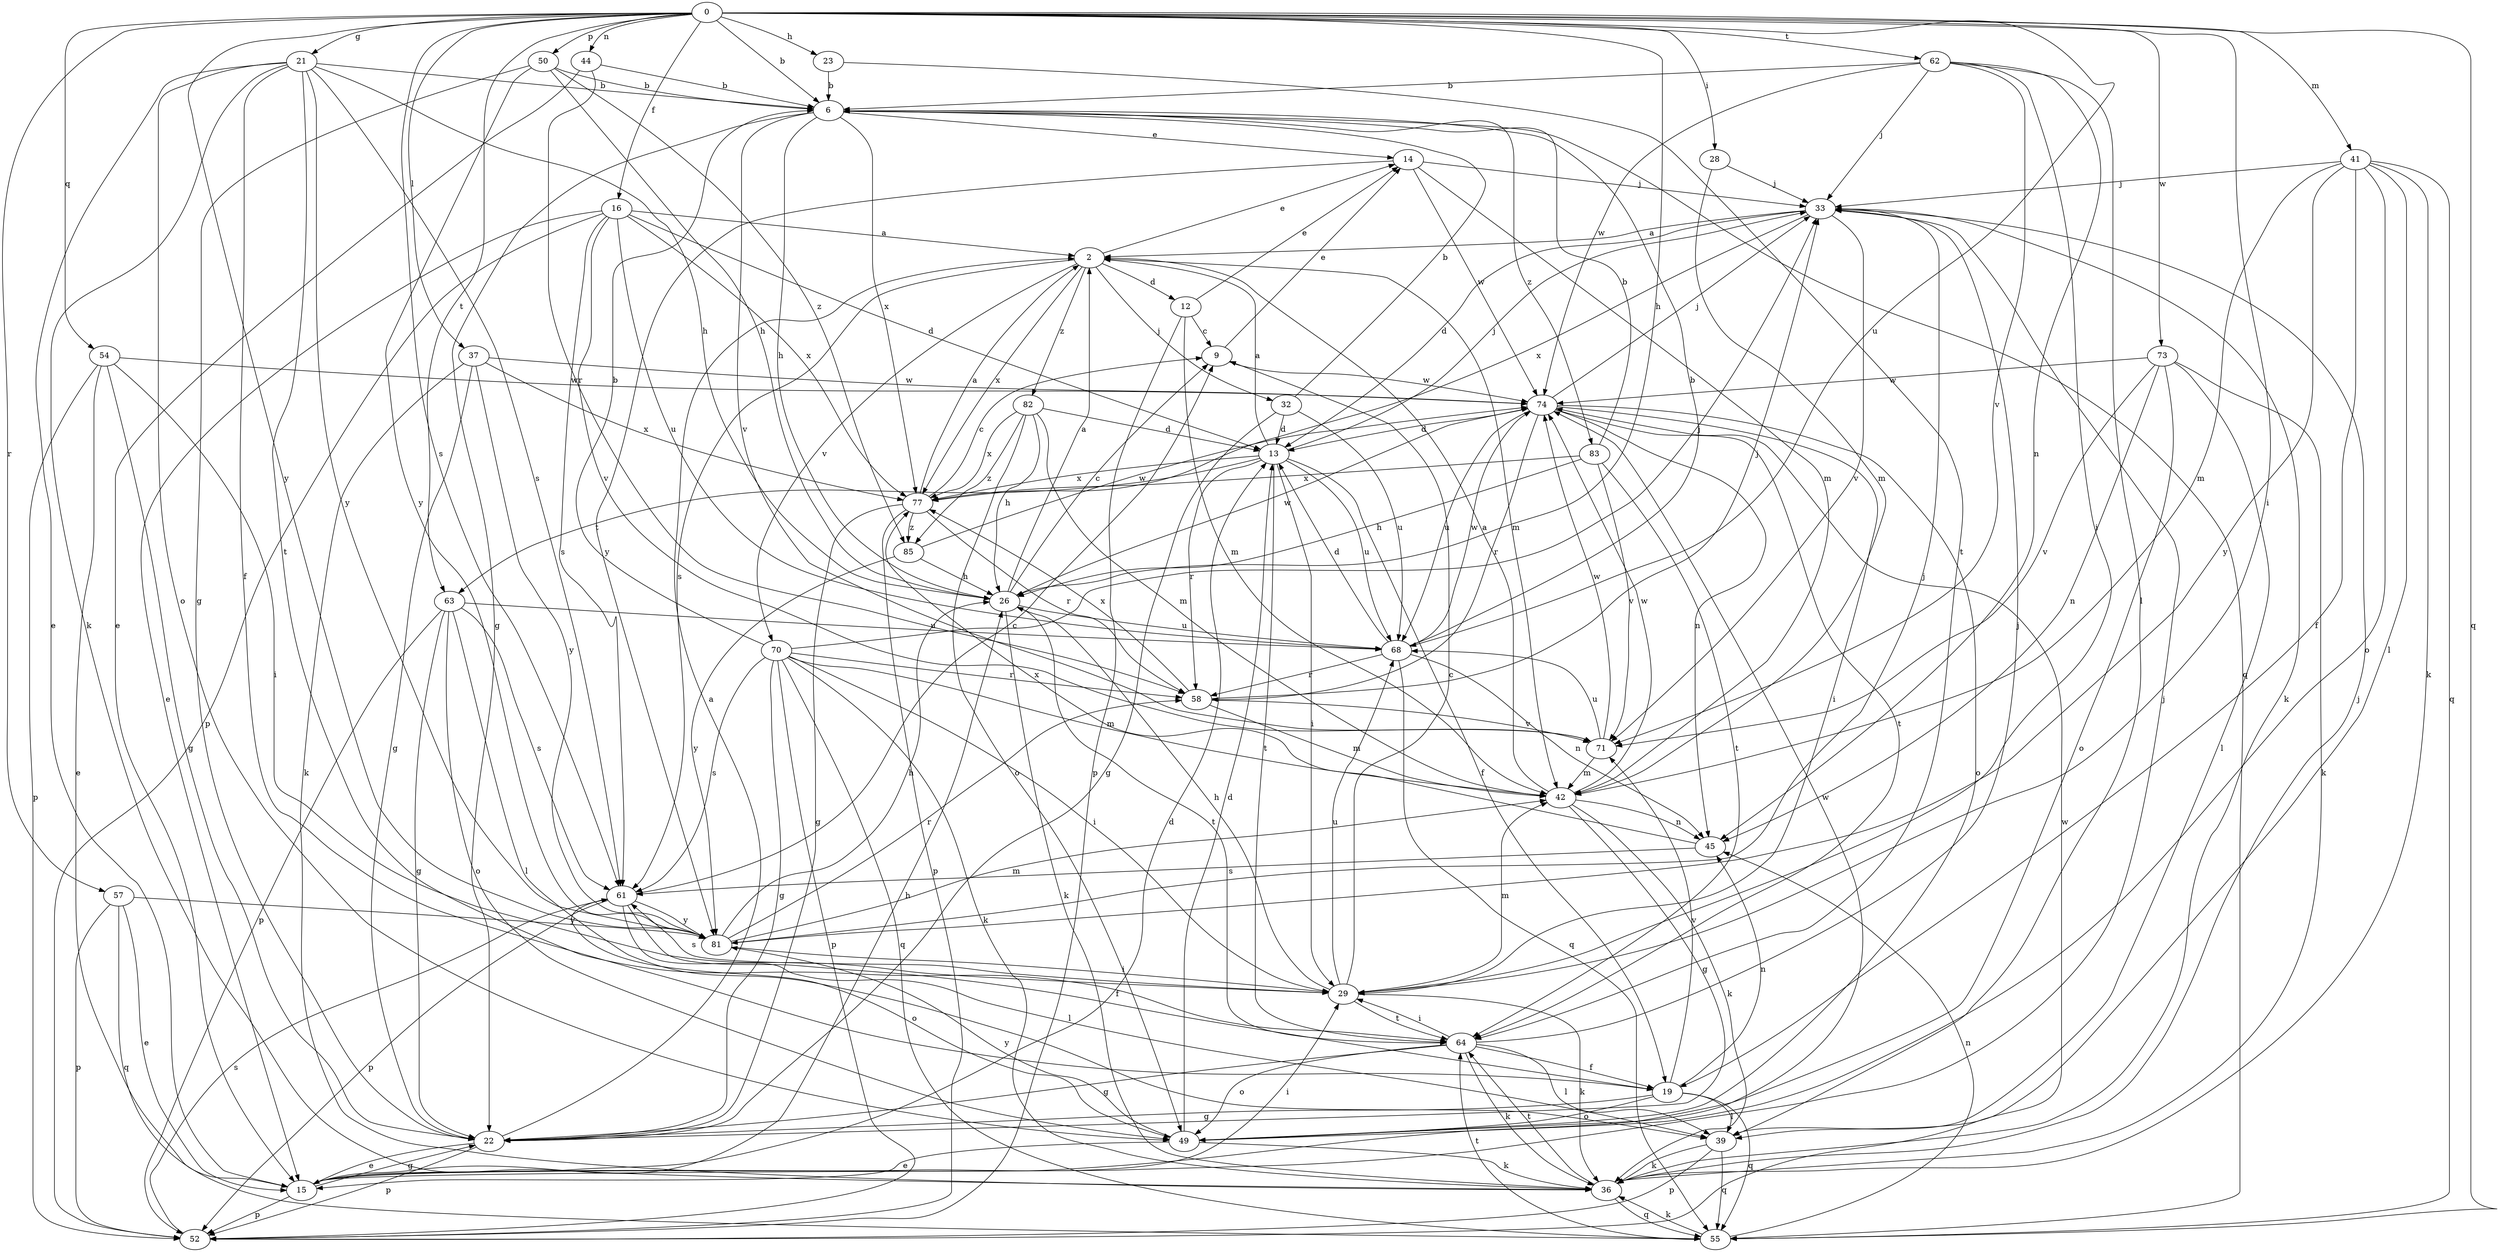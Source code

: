 strict digraph  {
0;
2;
6;
9;
12;
13;
14;
15;
16;
19;
21;
22;
23;
26;
28;
29;
32;
33;
36;
37;
39;
41;
42;
44;
45;
49;
50;
52;
54;
55;
57;
58;
61;
62;
63;
64;
68;
70;
71;
73;
74;
77;
81;
82;
83;
85;
0 -> 6  [label=b];
0 -> 16  [label=f];
0 -> 21  [label=g];
0 -> 23  [label=h];
0 -> 26  [label=h];
0 -> 28  [label=i];
0 -> 29  [label=i];
0 -> 37  [label=l];
0 -> 41  [label=m];
0 -> 44  [label=n];
0 -> 50  [label=p];
0 -> 54  [label=q];
0 -> 55  [label=q];
0 -> 57  [label=r];
0 -> 61  [label=s];
0 -> 62  [label=t];
0 -> 63  [label=t];
0 -> 68  [label=u];
0 -> 73  [label=w];
0 -> 81  [label=y];
2 -> 12  [label=d];
2 -> 14  [label=e];
2 -> 32  [label=j];
2 -> 42  [label=m];
2 -> 61  [label=s];
2 -> 70  [label=v];
2 -> 77  [label=x];
2 -> 82  [label=z];
6 -> 14  [label=e];
6 -> 22  [label=g];
6 -> 26  [label=h];
6 -> 55  [label=q];
6 -> 71  [label=v];
6 -> 77  [label=x];
6 -> 83  [label=z];
9 -> 14  [label=e];
9 -> 74  [label=w];
12 -> 9  [label=c];
12 -> 14  [label=e];
12 -> 42  [label=m];
12 -> 52  [label=p];
13 -> 2  [label=a];
13 -> 19  [label=f];
13 -> 29  [label=i];
13 -> 33  [label=j];
13 -> 58  [label=r];
13 -> 63  [label=t];
13 -> 64  [label=t];
13 -> 68  [label=u];
13 -> 77  [label=x];
14 -> 33  [label=j];
14 -> 42  [label=m];
14 -> 74  [label=w];
14 -> 81  [label=y];
15 -> 13  [label=d];
15 -> 22  [label=g];
15 -> 26  [label=h];
15 -> 29  [label=i];
15 -> 33  [label=j];
15 -> 52  [label=p];
15 -> 74  [label=w];
16 -> 2  [label=a];
16 -> 13  [label=d];
16 -> 15  [label=e];
16 -> 52  [label=p];
16 -> 61  [label=s];
16 -> 68  [label=u];
16 -> 71  [label=v];
16 -> 77  [label=x];
19 -> 22  [label=g];
19 -> 39  [label=l];
19 -> 45  [label=n];
19 -> 49  [label=o];
19 -> 55  [label=q];
19 -> 71  [label=v];
21 -> 6  [label=b];
21 -> 15  [label=e];
21 -> 19  [label=f];
21 -> 26  [label=h];
21 -> 36  [label=k];
21 -> 49  [label=o];
21 -> 61  [label=s];
21 -> 64  [label=t];
21 -> 81  [label=y];
22 -> 2  [label=a];
22 -> 15  [label=e];
22 -> 52  [label=p];
23 -> 6  [label=b];
23 -> 64  [label=t];
26 -> 2  [label=a];
26 -> 9  [label=c];
26 -> 36  [label=k];
26 -> 64  [label=t];
26 -> 68  [label=u];
26 -> 74  [label=w];
28 -> 33  [label=j];
28 -> 42  [label=m];
29 -> 9  [label=c];
29 -> 26  [label=h];
29 -> 36  [label=k];
29 -> 42  [label=m];
29 -> 61  [label=s];
29 -> 64  [label=t];
29 -> 68  [label=u];
32 -> 6  [label=b];
32 -> 13  [label=d];
32 -> 22  [label=g];
32 -> 68  [label=u];
33 -> 2  [label=a];
33 -> 13  [label=d];
33 -> 36  [label=k];
33 -> 71  [label=v];
33 -> 77  [label=x];
36 -> 33  [label=j];
36 -> 55  [label=q];
36 -> 64  [label=t];
37 -> 22  [label=g];
37 -> 36  [label=k];
37 -> 74  [label=w];
37 -> 77  [label=x];
37 -> 81  [label=y];
39 -> 36  [label=k];
39 -> 52  [label=p];
39 -> 55  [label=q];
41 -> 19  [label=f];
41 -> 33  [label=j];
41 -> 36  [label=k];
41 -> 39  [label=l];
41 -> 42  [label=m];
41 -> 49  [label=o];
41 -> 55  [label=q];
41 -> 81  [label=y];
42 -> 2  [label=a];
42 -> 22  [label=g];
42 -> 36  [label=k];
42 -> 45  [label=n];
42 -> 74  [label=w];
44 -> 6  [label=b];
44 -> 15  [label=e];
44 -> 58  [label=r];
45 -> 61  [label=s];
45 -> 77  [label=x];
49 -> 13  [label=d];
49 -> 15  [label=e];
49 -> 36  [label=k];
49 -> 81  [label=y];
50 -> 6  [label=b];
50 -> 22  [label=g];
50 -> 26  [label=h];
50 -> 81  [label=y];
50 -> 85  [label=z];
52 -> 61  [label=s];
52 -> 74  [label=w];
54 -> 15  [label=e];
54 -> 22  [label=g];
54 -> 29  [label=i];
54 -> 52  [label=p];
54 -> 74  [label=w];
55 -> 36  [label=k];
55 -> 45  [label=n];
55 -> 64  [label=t];
57 -> 15  [label=e];
57 -> 52  [label=p];
57 -> 55  [label=q];
57 -> 81  [label=y];
58 -> 33  [label=j];
58 -> 42  [label=m];
58 -> 71  [label=v];
58 -> 77  [label=x];
61 -> 9  [label=c];
61 -> 19  [label=f];
61 -> 39  [label=l];
61 -> 49  [label=o];
61 -> 52  [label=p];
61 -> 81  [label=y];
62 -> 6  [label=b];
62 -> 29  [label=i];
62 -> 33  [label=j];
62 -> 39  [label=l];
62 -> 45  [label=n];
62 -> 71  [label=v];
62 -> 74  [label=w];
63 -> 22  [label=g];
63 -> 39  [label=l];
63 -> 49  [label=o];
63 -> 52  [label=p];
63 -> 61  [label=s];
63 -> 68  [label=u];
64 -> 19  [label=f];
64 -> 22  [label=g];
64 -> 29  [label=i];
64 -> 33  [label=j];
64 -> 36  [label=k];
64 -> 39  [label=l];
64 -> 49  [label=o];
68 -> 6  [label=b];
68 -> 13  [label=d];
68 -> 45  [label=n];
68 -> 55  [label=q];
68 -> 58  [label=r];
68 -> 74  [label=w];
70 -> 6  [label=b];
70 -> 22  [label=g];
70 -> 29  [label=i];
70 -> 33  [label=j];
70 -> 36  [label=k];
70 -> 42  [label=m];
70 -> 52  [label=p];
70 -> 55  [label=q];
70 -> 58  [label=r];
70 -> 61  [label=s];
71 -> 42  [label=m];
71 -> 68  [label=u];
71 -> 74  [label=w];
73 -> 36  [label=k];
73 -> 39  [label=l];
73 -> 45  [label=n];
73 -> 49  [label=o];
73 -> 71  [label=v];
73 -> 74  [label=w];
74 -> 13  [label=d];
74 -> 29  [label=i];
74 -> 33  [label=j];
74 -> 45  [label=n];
74 -> 49  [label=o];
74 -> 58  [label=r];
74 -> 64  [label=t];
74 -> 68  [label=u];
77 -> 2  [label=a];
77 -> 9  [label=c];
77 -> 22  [label=g];
77 -> 52  [label=p];
77 -> 58  [label=r];
77 -> 85  [label=z];
81 -> 26  [label=h];
81 -> 29  [label=i];
81 -> 33  [label=j];
81 -> 42  [label=m];
81 -> 58  [label=r];
82 -> 13  [label=d];
82 -> 26  [label=h];
82 -> 42  [label=m];
82 -> 49  [label=o];
82 -> 77  [label=x];
82 -> 85  [label=z];
83 -> 6  [label=b];
83 -> 26  [label=h];
83 -> 64  [label=t];
83 -> 71  [label=v];
83 -> 77  [label=x];
85 -> 26  [label=h];
85 -> 74  [label=w];
85 -> 81  [label=y];
}

